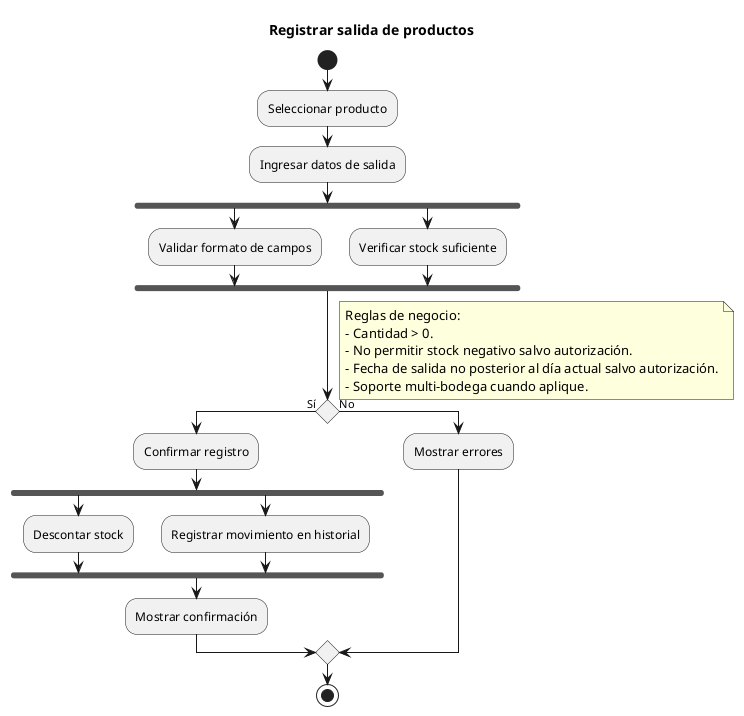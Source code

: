 @startuml CU03_RegistrarSalidaProductos_Simple
title: Registrar salida de productos

|Operario de bodega|
start

:Seleccionar producto;

:Ingresar datos de salida;

fork
  :Validar formato de campos;
fork again
  :Verificar stock suficiente;
end fork

if () then (Sí)
  :Confirmar registro;

  fork
    :Descontar stock;
  fork again
    :Registrar movimiento en historial;
  end fork

  :Mostrar confirmación;
else (No)
  :Mostrar errores;
endif

note right
  Reglas de negocio:
  - Cantidad > 0.
  - No permitir stock negativo salvo autorización.
  - Fecha de salida no posterior al día actual salvo autorización.
  - Soporte multi-bodega cuando aplique.
end note

stop
@enduml
